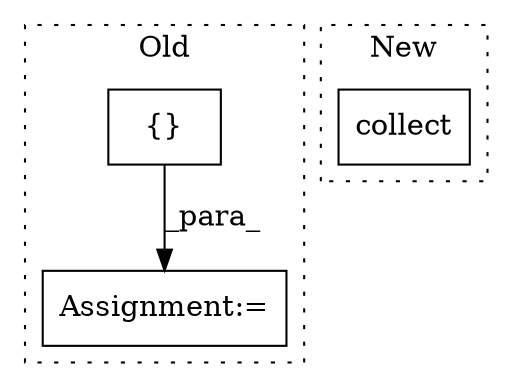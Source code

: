 digraph G {
subgraph cluster0 {
1 [label="{}" a="4" s="1448" l="2" shape="box"];
3 [label="Assignment:=" a="7" s="1438" l="1" shape="box"];
label = "Old";
style="dotted";
}
subgraph cluster1 {
2 [label="collect" a="32" s="3504" l="9" shape="box"];
label = "New";
style="dotted";
}
1 -> 3 [label="_para_"];
}